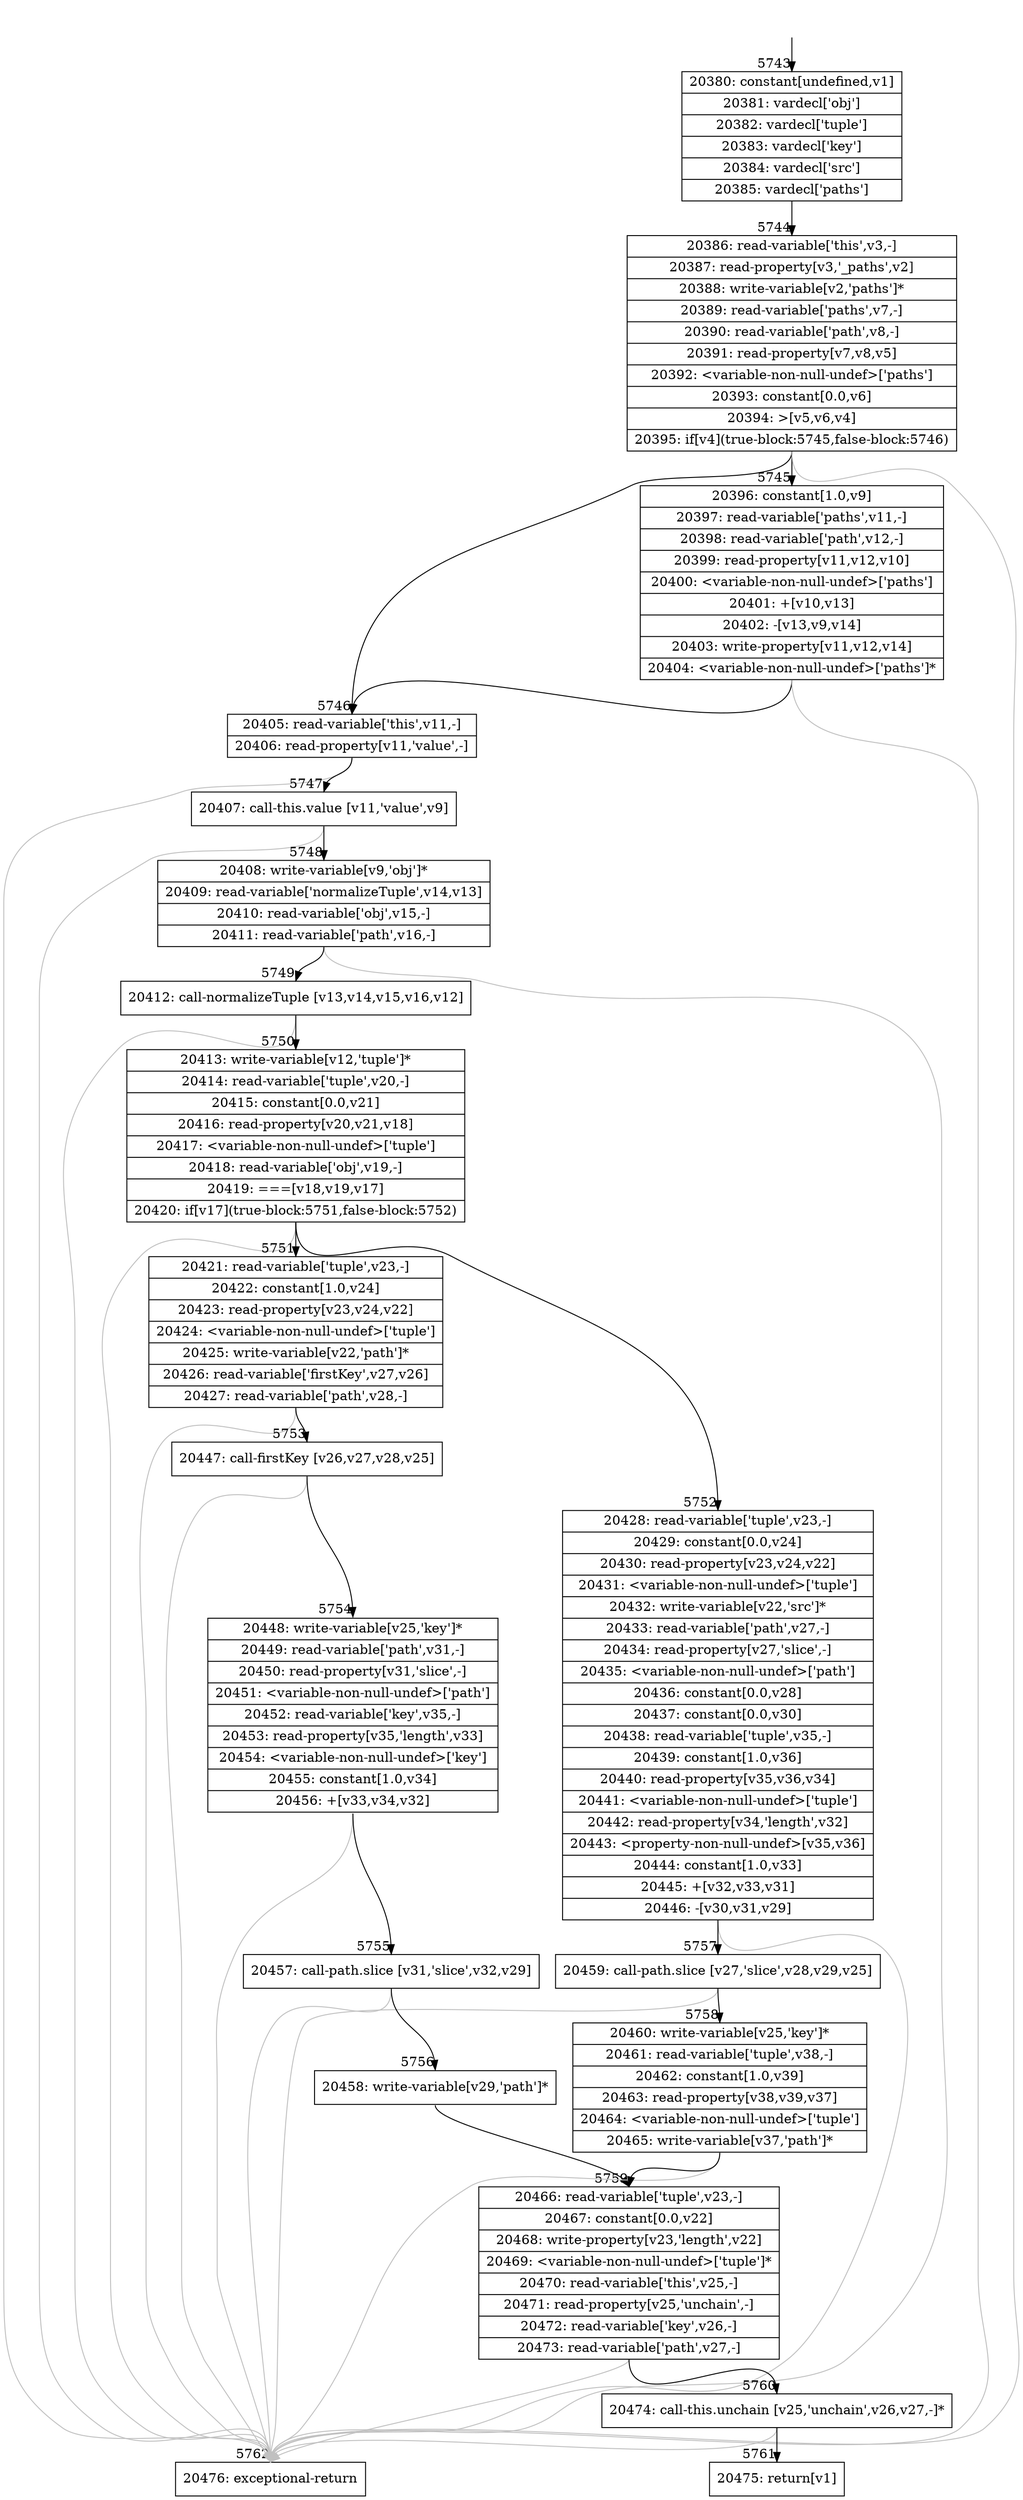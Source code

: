 digraph {
rankdir="TD"
BB_entry465[shape=none,label=""];
BB_entry465 -> BB5743 [tailport=s, headport=n, headlabel="    5743"]
BB5743 [shape=record label="{20380: constant[undefined,v1]|20381: vardecl['obj']|20382: vardecl['tuple']|20383: vardecl['key']|20384: vardecl['src']|20385: vardecl['paths']}" ] 
BB5743 -> BB5744 [tailport=s, headport=n, headlabel="      5744"]
BB5744 [shape=record label="{20386: read-variable['this',v3,-]|20387: read-property[v3,'_paths',v2]|20388: write-variable[v2,'paths']*|20389: read-variable['paths',v7,-]|20390: read-variable['path',v8,-]|20391: read-property[v7,v8,v5]|20392: \<variable-non-null-undef\>['paths']|20393: constant[0.0,v6]|20394: \>[v5,v6,v4]|20395: if[v4](true-block:5745,false-block:5746)}" ] 
BB5744 -> BB5745 [tailport=s, headport=n, headlabel="      5745"]
BB5744 -> BB5746 [tailport=s, headport=n, headlabel="      5746"]
BB5744 -> BB5762 [tailport=s, headport=n, color=gray, headlabel="      5762"]
BB5745 [shape=record label="{20396: constant[1.0,v9]|20397: read-variable['paths',v11,-]|20398: read-variable['path',v12,-]|20399: read-property[v11,v12,v10]|20400: \<variable-non-null-undef\>['paths']|20401: +[v10,v13]|20402: -[v13,v9,v14]|20403: write-property[v11,v12,v14]|20404: \<variable-non-null-undef\>['paths']*}" ] 
BB5745 -> BB5746 [tailport=s, headport=n]
BB5745 -> BB5762 [tailport=s, headport=n, color=gray]
BB5746 [shape=record label="{20405: read-variable['this',v11,-]|20406: read-property[v11,'value',-]}" ] 
BB5746 -> BB5747 [tailport=s, headport=n, headlabel="      5747"]
BB5746 -> BB5762 [tailport=s, headport=n, color=gray]
BB5747 [shape=record label="{20407: call-this.value [v11,'value',v9]}" ] 
BB5747 -> BB5748 [tailport=s, headport=n, headlabel="      5748"]
BB5747 -> BB5762 [tailport=s, headport=n, color=gray]
BB5748 [shape=record label="{20408: write-variable[v9,'obj']*|20409: read-variable['normalizeTuple',v14,v13]|20410: read-variable['obj',v15,-]|20411: read-variable['path',v16,-]}" ] 
BB5748 -> BB5749 [tailport=s, headport=n, headlabel="      5749"]
BB5748 -> BB5762 [tailport=s, headport=n, color=gray]
BB5749 [shape=record label="{20412: call-normalizeTuple [v13,v14,v15,v16,v12]}" ] 
BB5749 -> BB5750 [tailport=s, headport=n, headlabel="      5750"]
BB5749 -> BB5762 [tailport=s, headport=n, color=gray]
BB5750 [shape=record label="{20413: write-variable[v12,'tuple']*|20414: read-variable['tuple',v20,-]|20415: constant[0.0,v21]|20416: read-property[v20,v21,v18]|20417: \<variable-non-null-undef\>['tuple']|20418: read-variable['obj',v19,-]|20419: ===[v18,v19,v17]|20420: if[v17](true-block:5751,false-block:5752)}" ] 
BB5750 -> BB5751 [tailport=s, headport=n, headlabel="      5751"]
BB5750 -> BB5752 [tailport=s, headport=n, headlabel="      5752"]
BB5750 -> BB5762 [tailport=s, headport=n, color=gray]
BB5751 [shape=record label="{20421: read-variable['tuple',v23,-]|20422: constant[1.0,v24]|20423: read-property[v23,v24,v22]|20424: \<variable-non-null-undef\>['tuple']|20425: write-variable[v22,'path']*|20426: read-variable['firstKey',v27,v26]|20427: read-variable['path',v28,-]}" ] 
BB5751 -> BB5753 [tailport=s, headport=n, headlabel="      5753"]
BB5751 -> BB5762 [tailport=s, headport=n, color=gray]
BB5752 [shape=record label="{20428: read-variable['tuple',v23,-]|20429: constant[0.0,v24]|20430: read-property[v23,v24,v22]|20431: \<variable-non-null-undef\>['tuple']|20432: write-variable[v22,'src']*|20433: read-variable['path',v27,-]|20434: read-property[v27,'slice',-]|20435: \<variable-non-null-undef\>['path']|20436: constant[0.0,v28]|20437: constant[0.0,v30]|20438: read-variable['tuple',v35,-]|20439: constant[1.0,v36]|20440: read-property[v35,v36,v34]|20441: \<variable-non-null-undef\>['tuple']|20442: read-property[v34,'length',v32]|20443: \<property-non-null-undef\>[v35,v36]|20444: constant[1.0,v33]|20445: +[v32,v33,v31]|20446: -[v30,v31,v29]}" ] 
BB5752 -> BB5757 [tailport=s, headport=n, headlabel="      5757"]
BB5752 -> BB5762 [tailport=s, headport=n, color=gray]
BB5753 [shape=record label="{20447: call-firstKey [v26,v27,v28,v25]}" ] 
BB5753 -> BB5754 [tailport=s, headport=n, headlabel="      5754"]
BB5753 -> BB5762 [tailport=s, headport=n, color=gray]
BB5754 [shape=record label="{20448: write-variable[v25,'key']*|20449: read-variable['path',v31,-]|20450: read-property[v31,'slice',-]|20451: \<variable-non-null-undef\>['path']|20452: read-variable['key',v35,-]|20453: read-property[v35,'length',v33]|20454: \<variable-non-null-undef\>['key']|20455: constant[1.0,v34]|20456: +[v33,v34,v32]}" ] 
BB5754 -> BB5755 [tailport=s, headport=n, headlabel="      5755"]
BB5754 -> BB5762 [tailport=s, headport=n, color=gray]
BB5755 [shape=record label="{20457: call-path.slice [v31,'slice',v32,v29]}" ] 
BB5755 -> BB5756 [tailport=s, headport=n, headlabel="      5756"]
BB5755 -> BB5762 [tailport=s, headport=n, color=gray]
BB5756 [shape=record label="{20458: write-variable[v29,'path']*}" ] 
BB5756 -> BB5759 [tailport=s, headport=n, headlabel="      5759"]
BB5757 [shape=record label="{20459: call-path.slice [v27,'slice',v28,v29,v25]}" ] 
BB5757 -> BB5758 [tailport=s, headport=n, headlabel="      5758"]
BB5757 -> BB5762 [tailport=s, headport=n, color=gray]
BB5758 [shape=record label="{20460: write-variable[v25,'key']*|20461: read-variable['tuple',v38,-]|20462: constant[1.0,v39]|20463: read-property[v38,v39,v37]|20464: \<variable-non-null-undef\>['tuple']|20465: write-variable[v37,'path']*}" ] 
BB5758 -> BB5759 [tailport=s, headport=n]
BB5758 -> BB5762 [tailport=s, headport=n, color=gray]
BB5759 [shape=record label="{20466: read-variable['tuple',v23,-]|20467: constant[0.0,v22]|20468: write-property[v23,'length',v22]|20469: \<variable-non-null-undef\>['tuple']*|20470: read-variable['this',v25,-]|20471: read-property[v25,'unchain',-]|20472: read-variable['key',v26,-]|20473: read-variable['path',v27,-]}" ] 
BB5759 -> BB5760 [tailport=s, headport=n, headlabel="      5760"]
BB5759 -> BB5762 [tailport=s, headport=n, color=gray]
BB5760 [shape=record label="{20474: call-this.unchain [v25,'unchain',v26,v27,-]*}" ] 
BB5760 -> BB5761 [tailport=s, headport=n, headlabel="      5761"]
BB5760 -> BB5762 [tailport=s, headport=n, color=gray]
BB5761 [shape=record label="{20475: return[v1]}" ] 
BB5762 [shape=record label="{20476: exceptional-return}" ] 
//#$~ 10417
}
